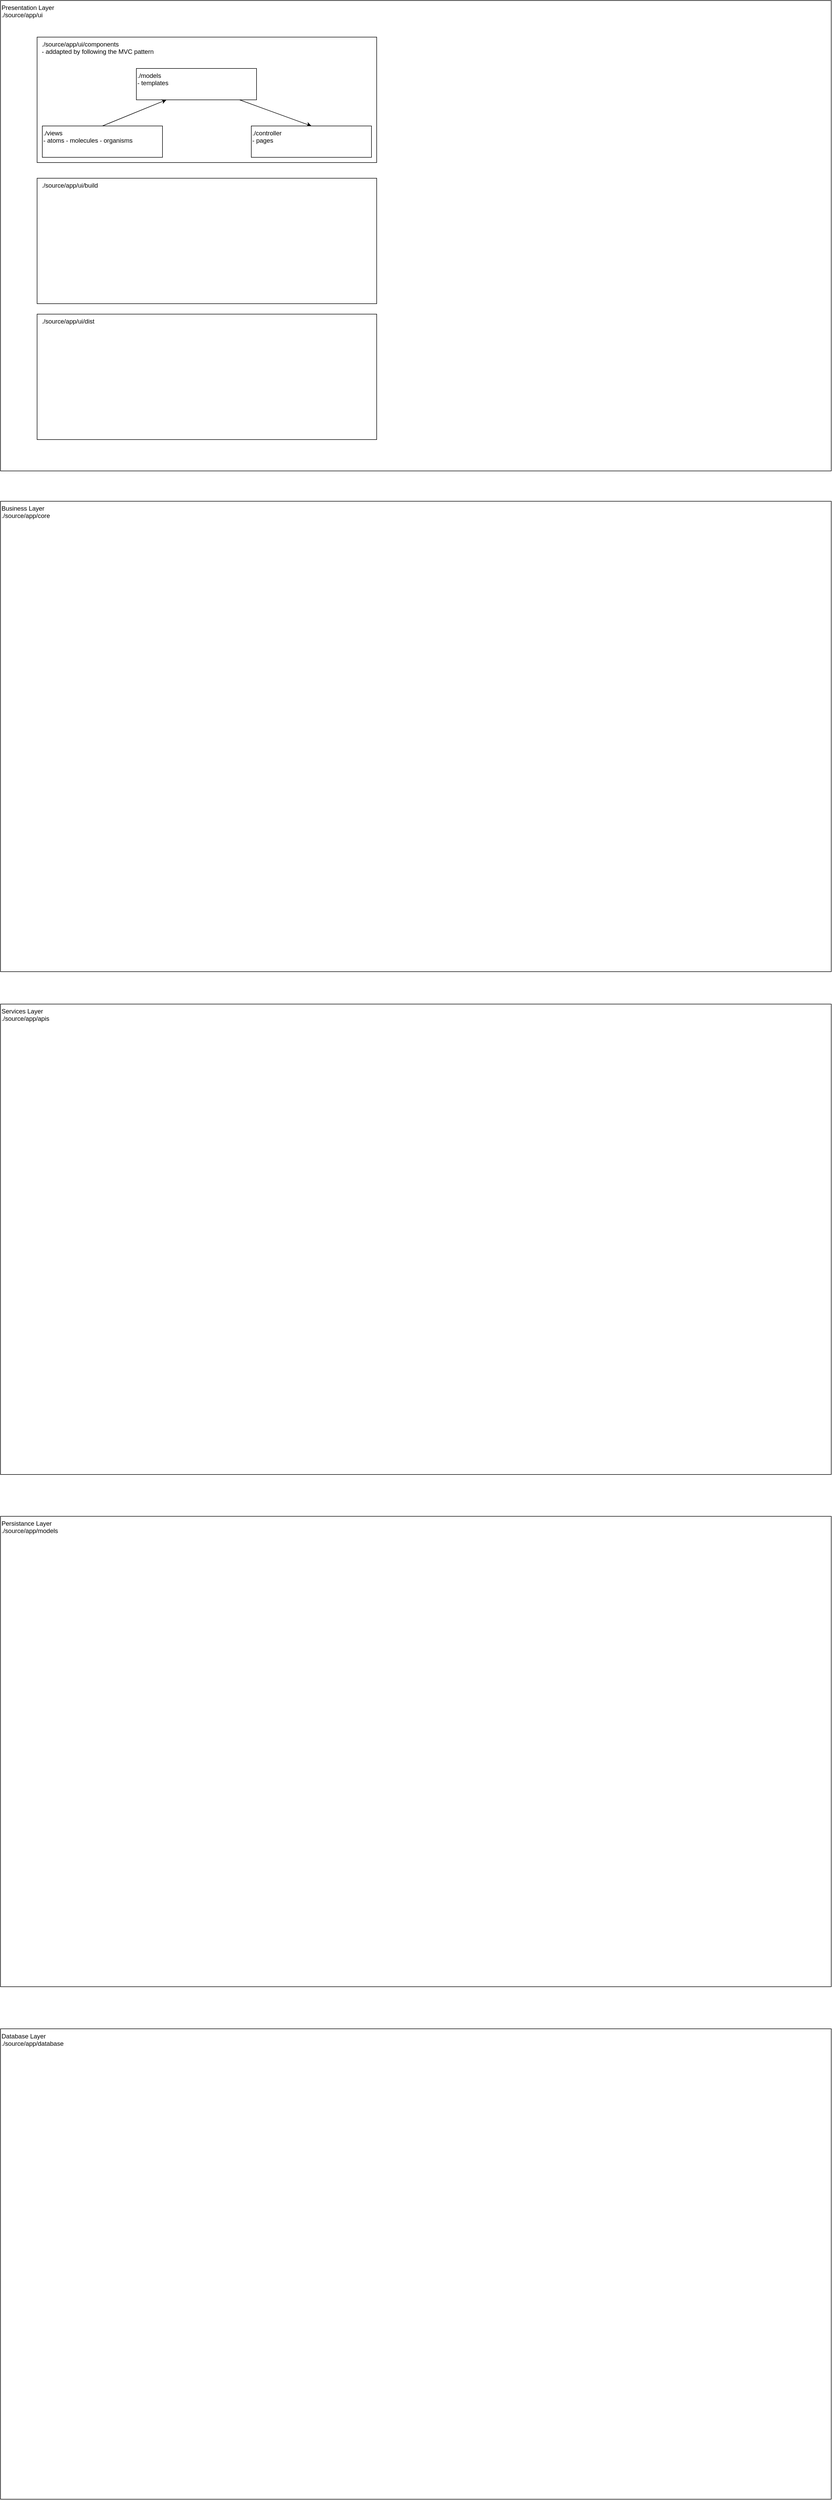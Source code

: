 <mxfile>
    <diagram id="-wzbGsMVc-z6QHt6eL8J" name="Page-1">
        <mxGraphModel dx="1830" dy="948" grid="1" gridSize="10" guides="1" tooltips="1" connect="1" arrows="1" fold="1" page="1" pageScale="1" pageWidth="827" pageHeight="1169" math="0" shadow="0">
            <root>
                <mxCell id="0"/>
                <mxCell id="1" parent="0"/>
                <mxCell id="26" value="Presentation Layer&lt;br&gt;./source/app/ui" style="rounded=0;whiteSpace=wrap;html=1;align=left;verticalAlign=top;" vertex="1" parent="1">
                    <mxGeometry x="280" y="480" width="1590" height="900" as="geometry"/>
                </mxCell>
                <mxCell id="2" value="./source/app/ui/components&lt;br&gt;- addapted by following the MVC pattern" style="rounded=0;whiteSpace=wrap;html=1;align=left;verticalAlign=top;spacingLeft=7;" vertex="1" parent="1">
                    <mxGeometry x="350" y="550" width="650" height="240" as="geometry"/>
                </mxCell>
                <mxCell id="13" style="edgeStyle=none;html=1;entryX=0.5;entryY=0;entryDx=0;entryDy=0;" edge="1" parent="1" source="3" target="5">
                    <mxGeometry relative="1" as="geometry"/>
                </mxCell>
                <mxCell id="3" value="./models&lt;br&gt;- templates" style="rounded=0;whiteSpace=wrap;html=1;align=left;verticalAlign=top;" vertex="1" parent="1">
                    <mxGeometry x="540" y="610" width="230" height="60" as="geometry"/>
                </mxCell>
                <mxCell id="12" style="edgeStyle=none;html=1;exitX=0.5;exitY=0;exitDx=0;exitDy=0;entryX=0.25;entryY=1;entryDx=0;entryDy=0;" edge="1" parent="1" source="4" target="3">
                    <mxGeometry relative="1" as="geometry"/>
                </mxCell>
                <mxCell id="4" value="./views&lt;br&gt;- atoms - molecules - organisms" style="rounded=0;whiteSpace=wrap;html=1;align=left;verticalAlign=top;" vertex="1" parent="1">
                    <mxGeometry x="360" y="720" width="230" height="60" as="geometry"/>
                </mxCell>
                <mxCell id="5" value="./controller&lt;br&gt;- pages" style="rounded=0;whiteSpace=wrap;html=1;align=left;verticalAlign=top;" vertex="1" parent="1">
                    <mxGeometry x="760" y="720" width="230" height="60" as="geometry"/>
                </mxCell>
                <mxCell id="14" value="./source/app/ui/build" style="rounded=0;whiteSpace=wrap;html=1;align=left;verticalAlign=top;spacingLeft=7;" vertex="1" parent="1">
                    <mxGeometry x="350" y="820" width="650" height="240" as="geometry"/>
                </mxCell>
                <mxCell id="20" value="./source/app/ui/dist" style="rounded=0;whiteSpace=wrap;html=1;align=left;verticalAlign=top;spacingLeft=7;" vertex="1" parent="1">
                    <mxGeometry x="350" y="1080" width="650" height="240" as="geometry"/>
                </mxCell>
                <mxCell id="27" value="Business Layer&lt;br&gt;./source/app/core" style="rounded=0;whiteSpace=wrap;html=1;align=left;verticalAlign=top;" vertex="1" parent="1">
                    <mxGeometry x="280" y="1438" width="1590" height="900" as="geometry"/>
                </mxCell>
                <mxCell id="28" value="Services Layer&lt;br&gt;./source/app/apis" style="rounded=0;whiteSpace=wrap;html=1;align=left;verticalAlign=top;" vertex="1" parent="1">
                    <mxGeometry x="280" y="2400" width="1590" height="900" as="geometry"/>
                </mxCell>
                <mxCell id="29" value="Persistance Layer&lt;br&gt;./source/app/models&lt;span style=&quot;color: rgba(0 , 0 , 0 , 0) ; font-family: monospace ; font-size: 0px&quot;&gt;%3CmxGraphModel%3E%3Croot%3E%3CmxCell%20id%3D%220%22%2F%3E%3CmxCell%20id%3D%221%22%20parent%3D%220%22%2F%3E%3CmxCell%20id%3D%222%22%20value%3D%22Services%20Layer%26lt%3Bbr%26gt%3B.%2Fsource%2Fapp%2Fapis%22%20style%3D%22rounded%3D0%3BwhiteSpace%3Dwrap%3Bhtml%3D1%3Balign%3Dleft%3BverticalAlign%3Dtop%3B%22%20vertex%3D%221%22%20parent%3D%221%22%3E%3CmxGeometry%20x%3D%22280%22%20y%3D%222400%22%20width%3D%221590%22%20height%3D%22900%22%20as%3D%22geometry%22%2F%3E%3C%2FmxCell%3E%3C%2Froot%3E%3C%2FmxGraphModel%3E&lt;/span&gt;" style="rounded=0;whiteSpace=wrap;html=1;align=left;verticalAlign=top;" vertex="1" parent="1">
                    <mxGeometry x="280" y="3380" width="1590" height="900" as="geometry"/>
                </mxCell>
                <mxCell id="30" value="Database Layer&lt;br&gt;./source/app/database" style="rounded=0;whiteSpace=wrap;html=1;align=left;verticalAlign=top;" vertex="1" parent="1">
                    <mxGeometry x="280" y="4360.5" width="1590" height="900" as="geometry"/>
                </mxCell>
            </root>
        </mxGraphModel>
    </diagram>
</mxfile>
